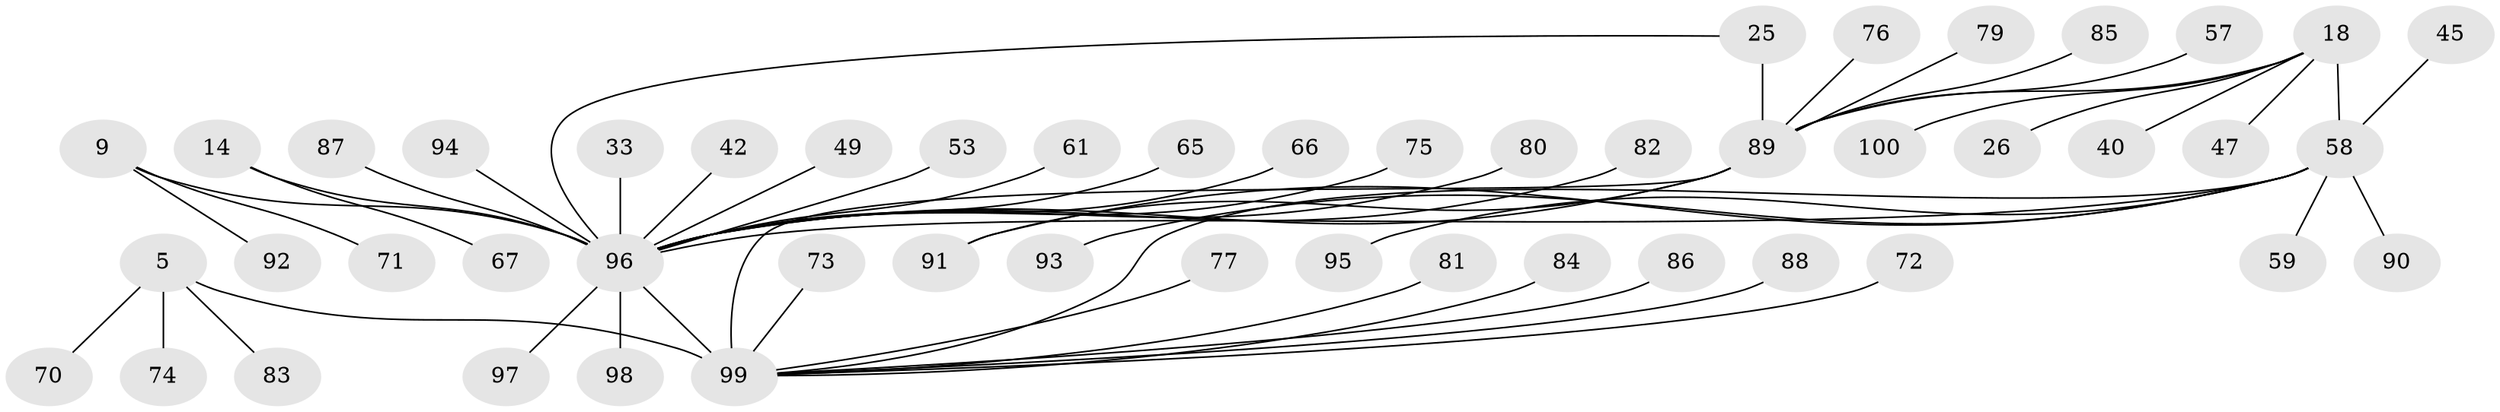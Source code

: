 // original degree distribution, {10: 0.02, 7: 0.05, 6: 0.03, 11: 0.01, 5: 0.04, 8: 0.05, 9: 0.03, 4: 0.03, 1: 0.58, 2: 0.13, 3: 0.03}
// Generated by graph-tools (version 1.1) at 2025/55/03/09/25 04:55:01]
// undirected, 50 vertices, 54 edges
graph export_dot {
graph [start="1"]
  node [color=gray90,style=filled];
  5 [super="+3"];
  9 [super="+6"];
  14 [super="+11"];
  18 [super="+16"];
  25 [super="+21"];
  26;
  33;
  40;
  42;
  45;
  47 [super="+31"];
  49;
  53;
  57;
  58 [super="+35+43"];
  59;
  61;
  65;
  66;
  67 [super="+64"];
  70;
  71;
  72;
  73 [super="+52"];
  74;
  75;
  76;
  77;
  79 [super="+68"];
  80;
  81;
  82 [super="+56"];
  83 [super="+78"];
  84;
  85;
  86 [super="+36"];
  87;
  88;
  89 [super="+63+37+44+51"];
  90;
  91 [super="+46"];
  92 [super="+29"];
  93;
  94;
  95;
  96 [super="+15+28+38+10"];
  97;
  98;
  99 [super="+55+60+69"];
  100;
  5 -- 74;
  5 -- 70;
  5 -- 83;
  5 -- 99 [weight=6];
  9 -- 71;
  9 -- 92;
  9 -- 96 [weight=7];
  14 -- 67;
  14 -- 96 [weight=6];
  18 -- 26;
  18 -- 100;
  18 -- 40;
  18 -- 47;
  18 -- 89;
  18 -- 58 [weight=6];
  25 -- 96;
  25 -- 89 [weight=6];
  33 -- 96;
  42 -- 96;
  45 -- 58;
  49 -- 96;
  53 -- 96;
  57 -- 89;
  58 -- 96 [weight=2];
  58 -- 99;
  58 -- 59;
  58 -- 90;
  58 -- 91;
  58 -- 93;
  58 -- 95;
  61 -- 96;
  65 -- 96;
  66 -- 96;
  72 -- 99;
  73 -- 99;
  75 -- 96;
  76 -- 89;
  77 -- 99;
  79 -- 89;
  80 -- 96;
  81 -- 99;
  82 -- 96;
  84 -- 99;
  85 -- 89;
  86 -- 99;
  87 -- 96;
  88 -- 99;
  89 -- 96;
  89 -- 91;
  89 -- 99 [weight=2];
  94 -- 96;
  96 -- 97;
  96 -- 98;
  96 -- 99 [weight=2];
}

